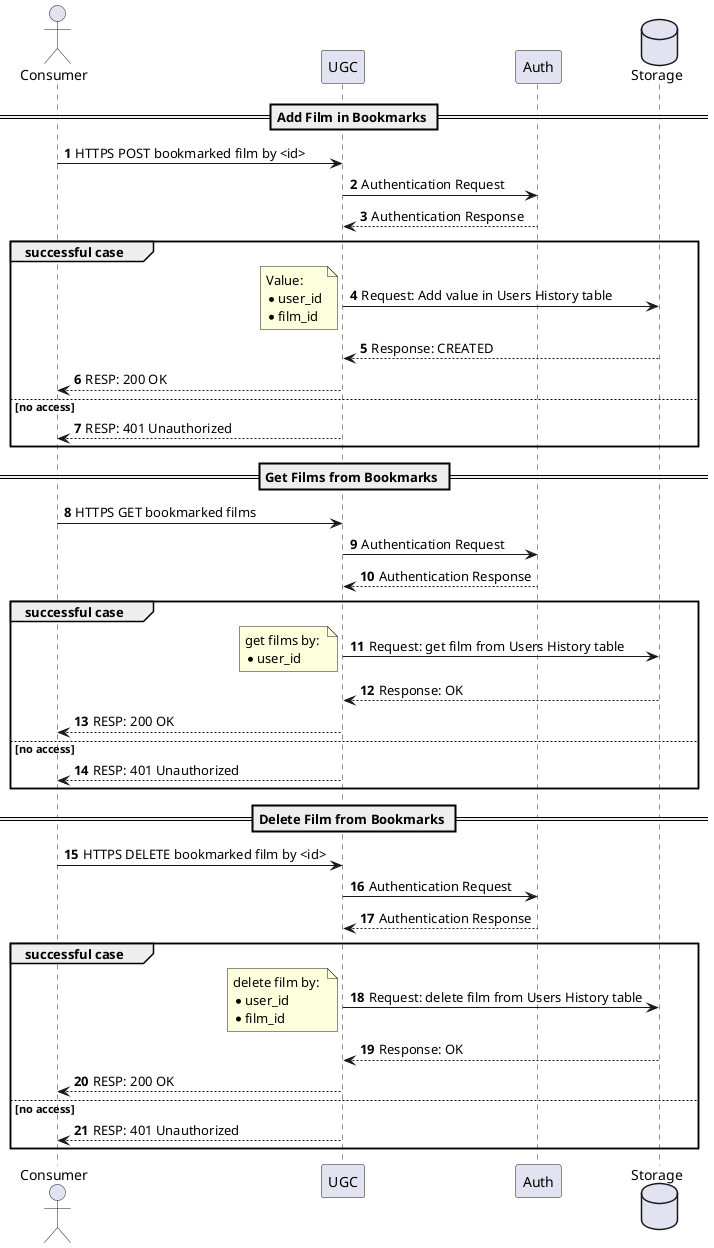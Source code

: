 @startuml
'https://plantuml.com/sequence-diagram

actor Consumer
participant UGC
participant Auth
'MongoDB as Storage
database Storage

autonumber

== Add Film in Bookmarks ==

Consumer -> UGC: HTTPS POST bookmarked film by <id>

UGC -> Auth: Authentication Request
Auth --> UGC: Authentication Response

group successful case
     UGC -> Storage: Request: Add value in Users History table
     note left: Value: \n*user_id \n*film_id
     Storage --> UGC: Response: CREATED
     UGC --> Consumer: RESP: 200 OK

else no access
    UGC --> Consumer: RESP: 401 Unauthorized

end

== Get Films from Bookmarks ==

Consumer -> UGC: HTTPS GET bookmarked films

UGC -> Auth: Authentication Request
Auth --> UGC: Authentication Response

group successful case
     UGC -> Storage: Request: get film from Users History table
     note left: get films by: \n*user_id
     Storage --> UGC: Response: OK
     UGC --> Consumer: RESP: 200 OK

else no access
    UGC --> Consumer: RESP: 401 Unauthorized

end

== Delete Film from Bookmarks ==

Consumer -> UGC: HTTPS DELETE bookmarked film by <id>

UGC -> Auth: Authentication Request
Auth --> UGC: Authentication Response

group successful case
     UGC -> Storage: Request: delete film from Users History table
     note left: delete film by: \n*user_id \n*film_id
     Storage --> UGC: Response: OK
     UGC --> Consumer: RESP: 200 OK

else no access
    UGC --> Consumer: RESP: 401 Unauthorized

end

@enduml